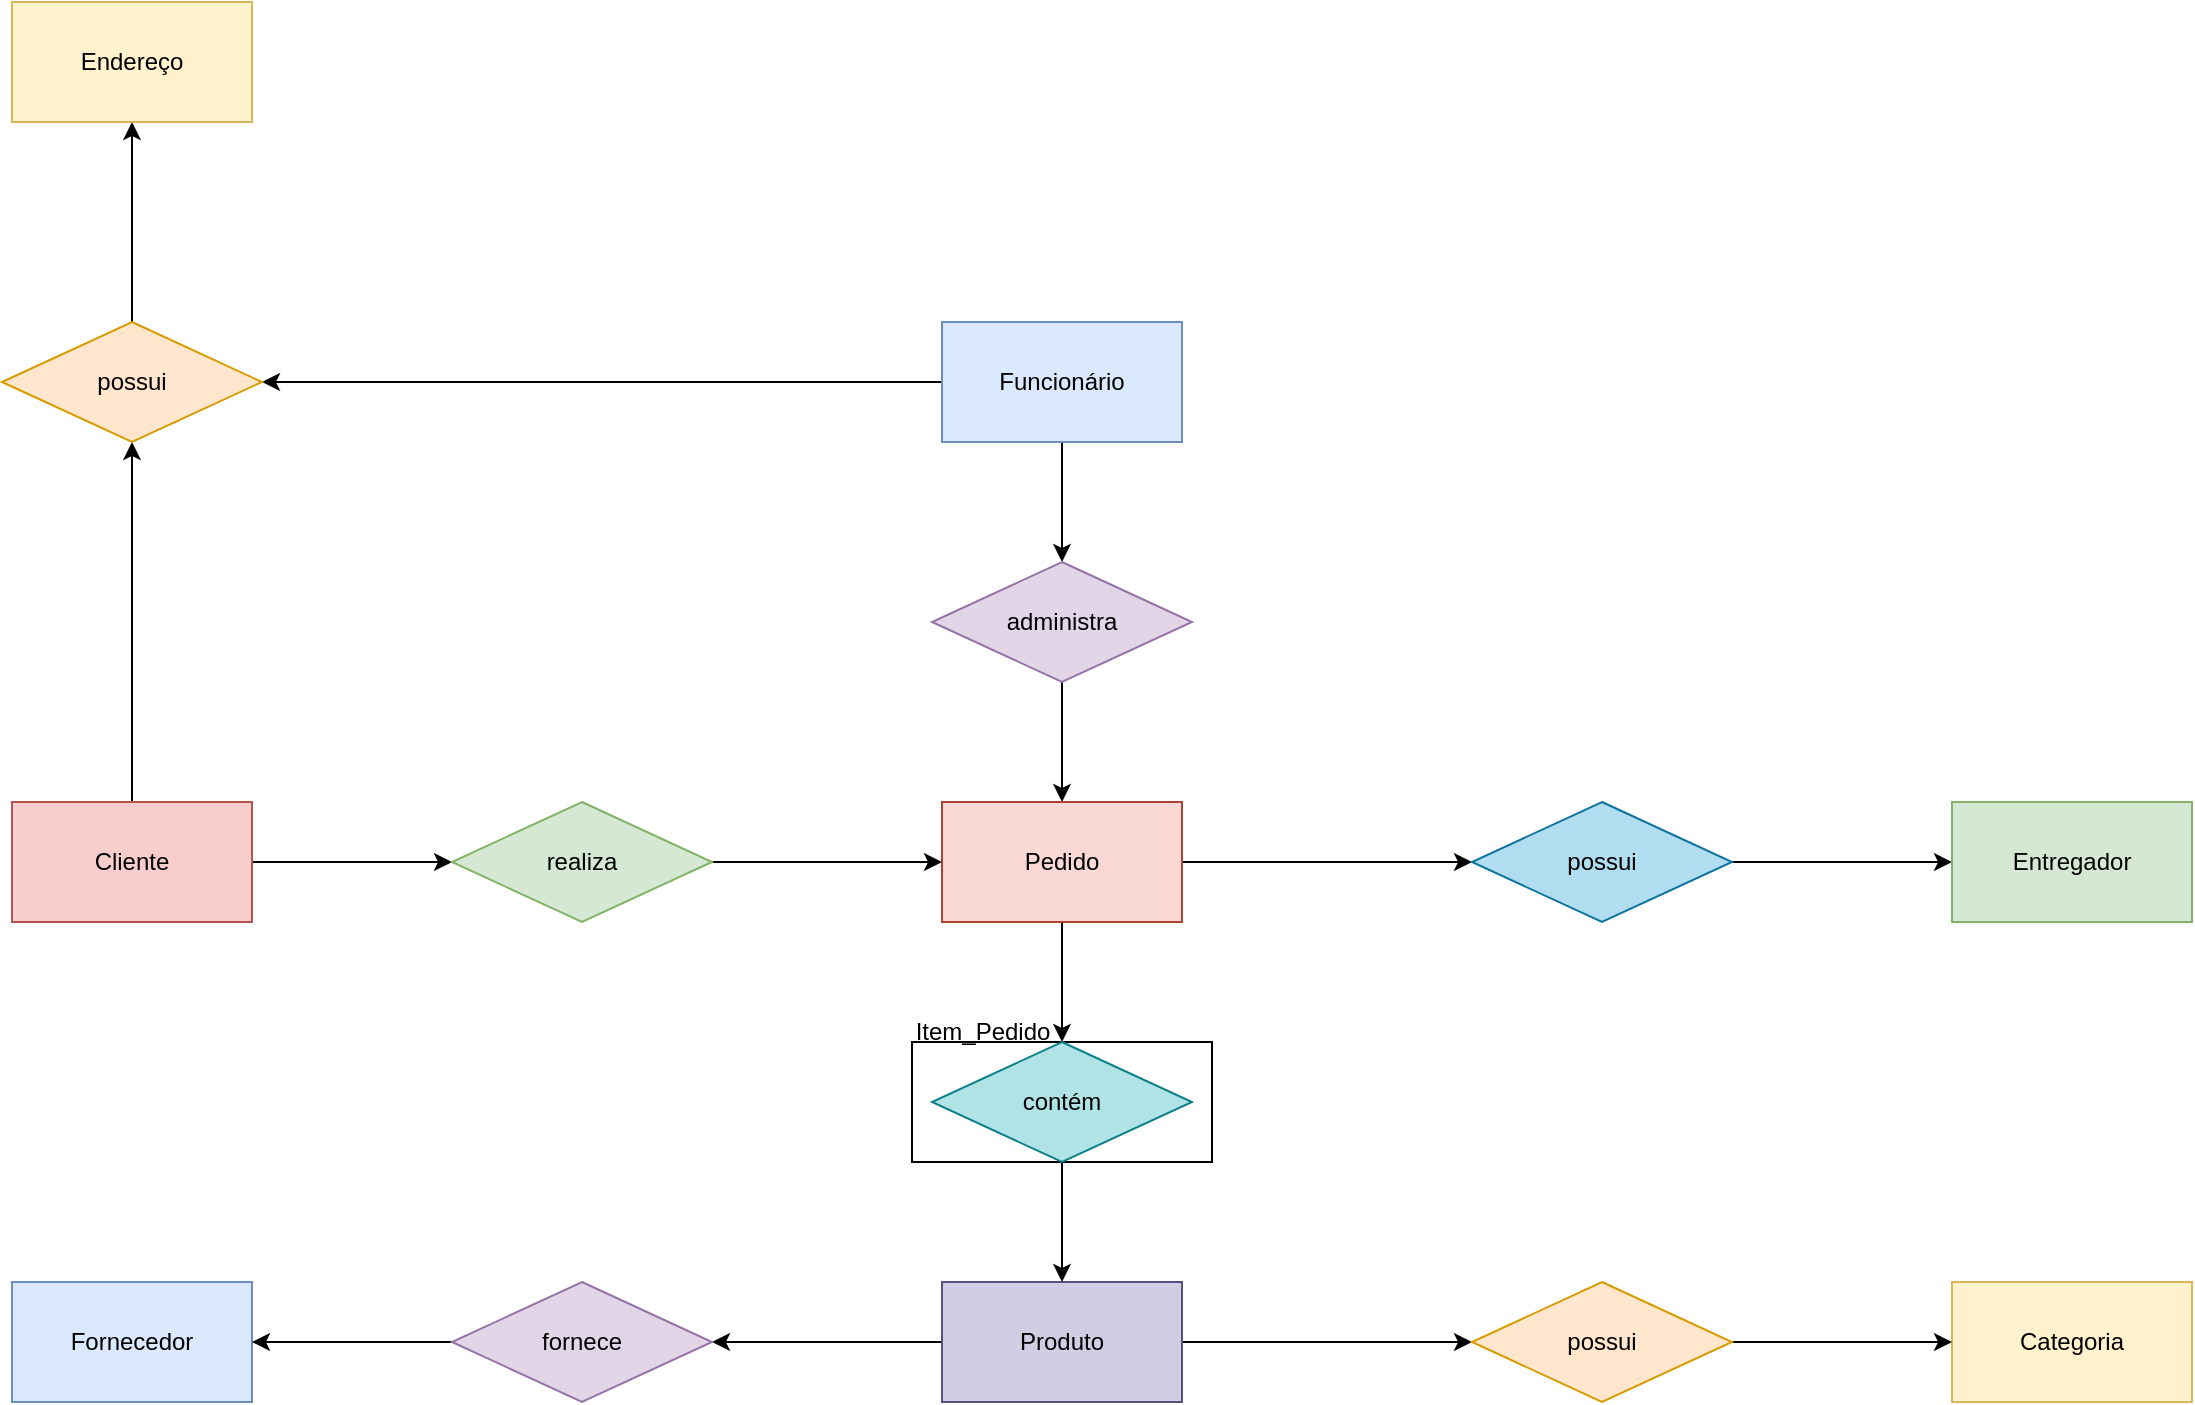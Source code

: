 <mxfile version="27.1.4">
  <diagram id="R2lEEEUBdFMjLlhIrx00" name="Page-1">
    <mxGraphModel dx="2187" dy="1343" grid="1" gridSize="10" guides="1" tooltips="1" connect="1" arrows="1" fold="1" page="0" pageScale="1" pageWidth="850" pageHeight="1100" math="0" shadow="0" extFonts="Permanent Marker^https://fonts.googleapis.com/css?family=Permanent+Marker">
      <root>
        <mxCell id="0" />
        <mxCell id="1" parent="0" />
        <mxCell id="avtCJLjOthTrqOJheTwm-30" value="" style="rounded=0;whiteSpace=wrap;html=1;" vertex="1" parent="1">
          <mxGeometry x="350" y="480" width="150" height="60" as="geometry" />
        </mxCell>
        <mxCell id="avtCJLjOthTrqOJheTwm-16" style="edgeStyle=orthogonalEdgeStyle;rounded=0;orthogonalLoop=1;jettySize=auto;html=1;" edge="1" parent="1" source="avtCJLjOthTrqOJheTwm-1" target="avtCJLjOthTrqOJheTwm-2">
          <mxGeometry relative="1" as="geometry" />
        </mxCell>
        <mxCell id="avtCJLjOthTrqOJheTwm-34" style="edgeStyle=orthogonalEdgeStyle;rounded=0;orthogonalLoop=1;jettySize=auto;html=1;entryX=1;entryY=0.5;entryDx=0;entryDy=0;" edge="1" parent="1" source="avtCJLjOthTrqOJheTwm-1" target="avtCJLjOthTrqOJheTwm-33">
          <mxGeometry relative="1" as="geometry" />
        </mxCell>
        <mxCell id="avtCJLjOthTrqOJheTwm-1" value="Funcionário" style="rounded=0;whiteSpace=wrap;html=1;fillColor=#dae8fc;strokeColor=#6c8ebf;" vertex="1" parent="1">
          <mxGeometry x="365" y="120" width="120" height="60" as="geometry" />
        </mxCell>
        <mxCell id="avtCJLjOthTrqOJheTwm-17" style="edgeStyle=orthogonalEdgeStyle;rounded=0;orthogonalLoop=1;jettySize=auto;html=1;entryX=0.5;entryY=0;entryDx=0;entryDy=0;" edge="1" parent="1" source="avtCJLjOthTrqOJheTwm-2" target="avtCJLjOthTrqOJheTwm-3">
          <mxGeometry relative="1" as="geometry" />
        </mxCell>
        <mxCell id="avtCJLjOthTrqOJheTwm-2" value="administra" style="rhombus;whiteSpace=wrap;html=1;fillColor=#e1d5e7;strokeColor=#9673a6;" vertex="1" parent="1">
          <mxGeometry x="360" y="240" width="130" height="60" as="geometry" />
        </mxCell>
        <mxCell id="avtCJLjOthTrqOJheTwm-18" style="edgeStyle=orthogonalEdgeStyle;rounded=0;orthogonalLoop=1;jettySize=auto;html=1;entryX=0.5;entryY=0;entryDx=0;entryDy=0;" edge="1" parent="1" source="avtCJLjOthTrqOJheTwm-3" target="avtCJLjOthTrqOJheTwm-7">
          <mxGeometry relative="1" as="geometry" />
        </mxCell>
        <mxCell id="avtCJLjOthTrqOJheTwm-21" style="edgeStyle=orthogonalEdgeStyle;rounded=0;orthogonalLoop=1;jettySize=auto;html=1;entryX=0;entryY=0.5;entryDx=0;entryDy=0;" edge="1" parent="1" source="avtCJLjOthTrqOJheTwm-3" target="avtCJLjOthTrqOJheTwm-4">
          <mxGeometry relative="1" as="geometry" />
        </mxCell>
        <mxCell id="avtCJLjOthTrqOJheTwm-3" value="Pedido" style="rounded=0;whiteSpace=wrap;html=1;fillColor=#fad9d5;strokeColor=#ae4132;" vertex="1" parent="1">
          <mxGeometry x="365" y="360" width="120" height="60" as="geometry" />
        </mxCell>
        <mxCell id="avtCJLjOthTrqOJheTwm-22" value="" style="edgeStyle=orthogonalEdgeStyle;rounded=0;orthogonalLoop=1;jettySize=auto;html=1;" edge="1" parent="1" source="avtCJLjOthTrqOJheTwm-4" target="avtCJLjOthTrqOJheTwm-5">
          <mxGeometry relative="1" as="geometry" />
        </mxCell>
        <mxCell id="avtCJLjOthTrqOJheTwm-4" value="possui" style="rhombus;whiteSpace=wrap;html=1;fillColor=#b1ddf0;strokeColor=#10739e;" vertex="1" parent="1">
          <mxGeometry x="630" y="360" width="130" height="60" as="geometry" />
        </mxCell>
        <mxCell id="avtCJLjOthTrqOJheTwm-5" value="Entregador" style="rounded=0;whiteSpace=wrap;html=1;fillColor=#d5e8d4;strokeColor=#82b366;" vertex="1" parent="1">
          <mxGeometry x="870" y="360" width="120" height="60" as="geometry" />
        </mxCell>
        <mxCell id="avtCJLjOthTrqOJheTwm-24" style="edgeStyle=orthogonalEdgeStyle;rounded=0;orthogonalLoop=1;jettySize=auto;html=1;entryX=0;entryY=0.5;entryDx=0;entryDy=0;" edge="1" parent="1" source="avtCJLjOthTrqOJheTwm-6" target="avtCJLjOthTrqOJheTwm-15">
          <mxGeometry relative="1" as="geometry" />
        </mxCell>
        <mxCell id="avtCJLjOthTrqOJheTwm-25" value="" style="edgeStyle=orthogonalEdgeStyle;rounded=0;orthogonalLoop=1;jettySize=auto;html=1;" edge="1" parent="1" source="avtCJLjOthTrqOJheTwm-6" target="avtCJLjOthTrqOJheTwm-14">
          <mxGeometry relative="1" as="geometry" />
        </mxCell>
        <mxCell id="avtCJLjOthTrqOJheTwm-6" value="Produto" style="rounded=0;whiteSpace=wrap;html=1;fillColor=#d0cee2;strokeColor=#56517e;" vertex="1" parent="1">
          <mxGeometry x="365" y="600" width="120" height="60" as="geometry" />
        </mxCell>
        <mxCell id="avtCJLjOthTrqOJheTwm-19" style="edgeStyle=orthogonalEdgeStyle;rounded=0;orthogonalLoop=1;jettySize=auto;html=1;entryX=0.5;entryY=0;entryDx=0;entryDy=0;" edge="1" parent="1" source="avtCJLjOthTrqOJheTwm-7" target="avtCJLjOthTrqOJheTwm-6">
          <mxGeometry relative="1" as="geometry" />
        </mxCell>
        <mxCell id="avtCJLjOthTrqOJheTwm-7" value="contém" style="rhombus;whiteSpace=wrap;html=1;fillColor=#b0e3e6;strokeColor=#0e8088;" vertex="1" parent="1">
          <mxGeometry x="360" y="480" width="130" height="60" as="geometry" />
        </mxCell>
        <mxCell id="avtCJLjOthTrqOJheTwm-28" value="" style="edgeStyle=orthogonalEdgeStyle;rounded=0;orthogonalLoop=1;jettySize=auto;html=1;" edge="1" parent="1" source="avtCJLjOthTrqOJheTwm-8" target="avtCJLjOthTrqOJheTwm-9">
          <mxGeometry relative="1" as="geometry" />
        </mxCell>
        <mxCell id="avtCJLjOthTrqOJheTwm-35" style="edgeStyle=orthogonalEdgeStyle;rounded=0;orthogonalLoop=1;jettySize=auto;html=1;entryX=0.5;entryY=1;entryDx=0;entryDy=0;" edge="1" parent="1" source="avtCJLjOthTrqOJheTwm-8" target="avtCJLjOthTrqOJheTwm-33">
          <mxGeometry relative="1" as="geometry" />
        </mxCell>
        <mxCell id="avtCJLjOthTrqOJheTwm-8" value="Cliente" style="rounded=0;whiteSpace=wrap;html=1;fillColor=#f8cecc;strokeColor=#b85450;" vertex="1" parent="1">
          <mxGeometry x="-100" y="360" width="120" height="60" as="geometry" />
        </mxCell>
        <mxCell id="avtCJLjOthTrqOJheTwm-27" value="" style="edgeStyle=orthogonalEdgeStyle;rounded=0;orthogonalLoop=1;jettySize=auto;html=1;" edge="1" parent="1" source="avtCJLjOthTrqOJheTwm-9" target="avtCJLjOthTrqOJheTwm-3">
          <mxGeometry relative="1" as="geometry" />
        </mxCell>
        <mxCell id="avtCJLjOthTrqOJheTwm-9" value="realiza" style="rhombus;whiteSpace=wrap;html=1;fillColor=#d5e8d4;strokeColor=#82b366;" vertex="1" parent="1">
          <mxGeometry x="120" y="360" width="130" height="60" as="geometry" />
        </mxCell>
        <mxCell id="avtCJLjOthTrqOJheTwm-12" value="Categoria" style="rounded=0;whiteSpace=wrap;html=1;fillColor=#fff2cc;strokeColor=#d6b656;" vertex="1" parent="1">
          <mxGeometry x="870" y="600" width="120" height="60" as="geometry" />
        </mxCell>
        <mxCell id="avtCJLjOthTrqOJheTwm-13" value="Fornecedor" style="rounded=0;whiteSpace=wrap;html=1;fillColor=#dae8fc;strokeColor=#6c8ebf;" vertex="1" parent="1">
          <mxGeometry x="-100" y="600" width="120" height="60" as="geometry" />
        </mxCell>
        <mxCell id="avtCJLjOthTrqOJheTwm-26" value="" style="edgeStyle=orthogonalEdgeStyle;rounded=0;orthogonalLoop=1;jettySize=auto;html=1;" edge="1" parent="1" source="avtCJLjOthTrqOJheTwm-14" target="avtCJLjOthTrqOJheTwm-13">
          <mxGeometry relative="1" as="geometry" />
        </mxCell>
        <mxCell id="avtCJLjOthTrqOJheTwm-14" value="fornece" style="rhombus;whiteSpace=wrap;html=1;fillColor=#e1d5e7;strokeColor=#9673a6;" vertex="1" parent="1">
          <mxGeometry x="120" y="600" width="130" height="60" as="geometry" />
        </mxCell>
        <mxCell id="avtCJLjOthTrqOJheTwm-23" value="" style="edgeStyle=orthogonalEdgeStyle;rounded=0;orthogonalLoop=1;jettySize=auto;html=1;" edge="1" parent="1" source="avtCJLjOthTrqOJheTwm-15" target="avtCJLjOthTrqOJheTwm-12">
          <mxGeometry relative="1" as="geometry" />
        </mxCell>
        <mxCell id="avtCJLjOthTrqOJheTwm-15" value="possui" style="rhombus;whiteSpace=wrap;html=1;fillColor=#ffe6cc;strokeColor=#d79b00;" vertex="1" parent="1">
          <mxGeometry x="630" y="600" width="130" height="60" as="geometry" />
        </mxCell>
        <mxCell id="avtCJLjOthTrqOJheTwm-31" value="Item_Pedido" style="text;html=1;align=center;verticalAlign=middle;resizable=0;points=[];autosize=1;strokeColor=none;fillColor=none;" vertex="1" parent="1">
          <mxGeometry x="340" y="460" width="90" height="30" as="geometry" />
        </mxCell>
        <mxCell id="avtCJLjOthTrqOJheTwm-37" style="edgeStyle=orthogonalEdgeStyle;rounded=0;orthogonalLoop=1;jettySize=auto;html=1;" edge="1" parent="1" source="avtCJLjOthTrqOJheTwm-33" target="avtCJLjOthTrqOJheTwm-36">
          <mxGeometry relative="1" as="geometry" />
        </mxCell>
        <mxCell id="avtCJLjOthTrqOJheTwm-33" value="possui" style="rhombus;whiteSpace=wrap;html=1;fillColor=#ffe6cc;strokeColor=#d79b00;" vertex="1" parent="1">
          <mxGeometry x="-105" y="120" width="130" height="60" as="geometry" />
        </mxCell>
        <mxCell id="avtCJLjOthTrqOJheTwm-36" value="Endereço" style="rounded=0;whiteSpace=wrap;html=1;fillColor=#fff2cc;strokeColor=#d6b656;" vertex="1" parent="1">
          <mxGeometry x="-100" y="-40" width="120" height="60" as="geometry" />
        </mxCell>
      </root>
    </mxGraphModel>
  </diagram>
</mxfile>
